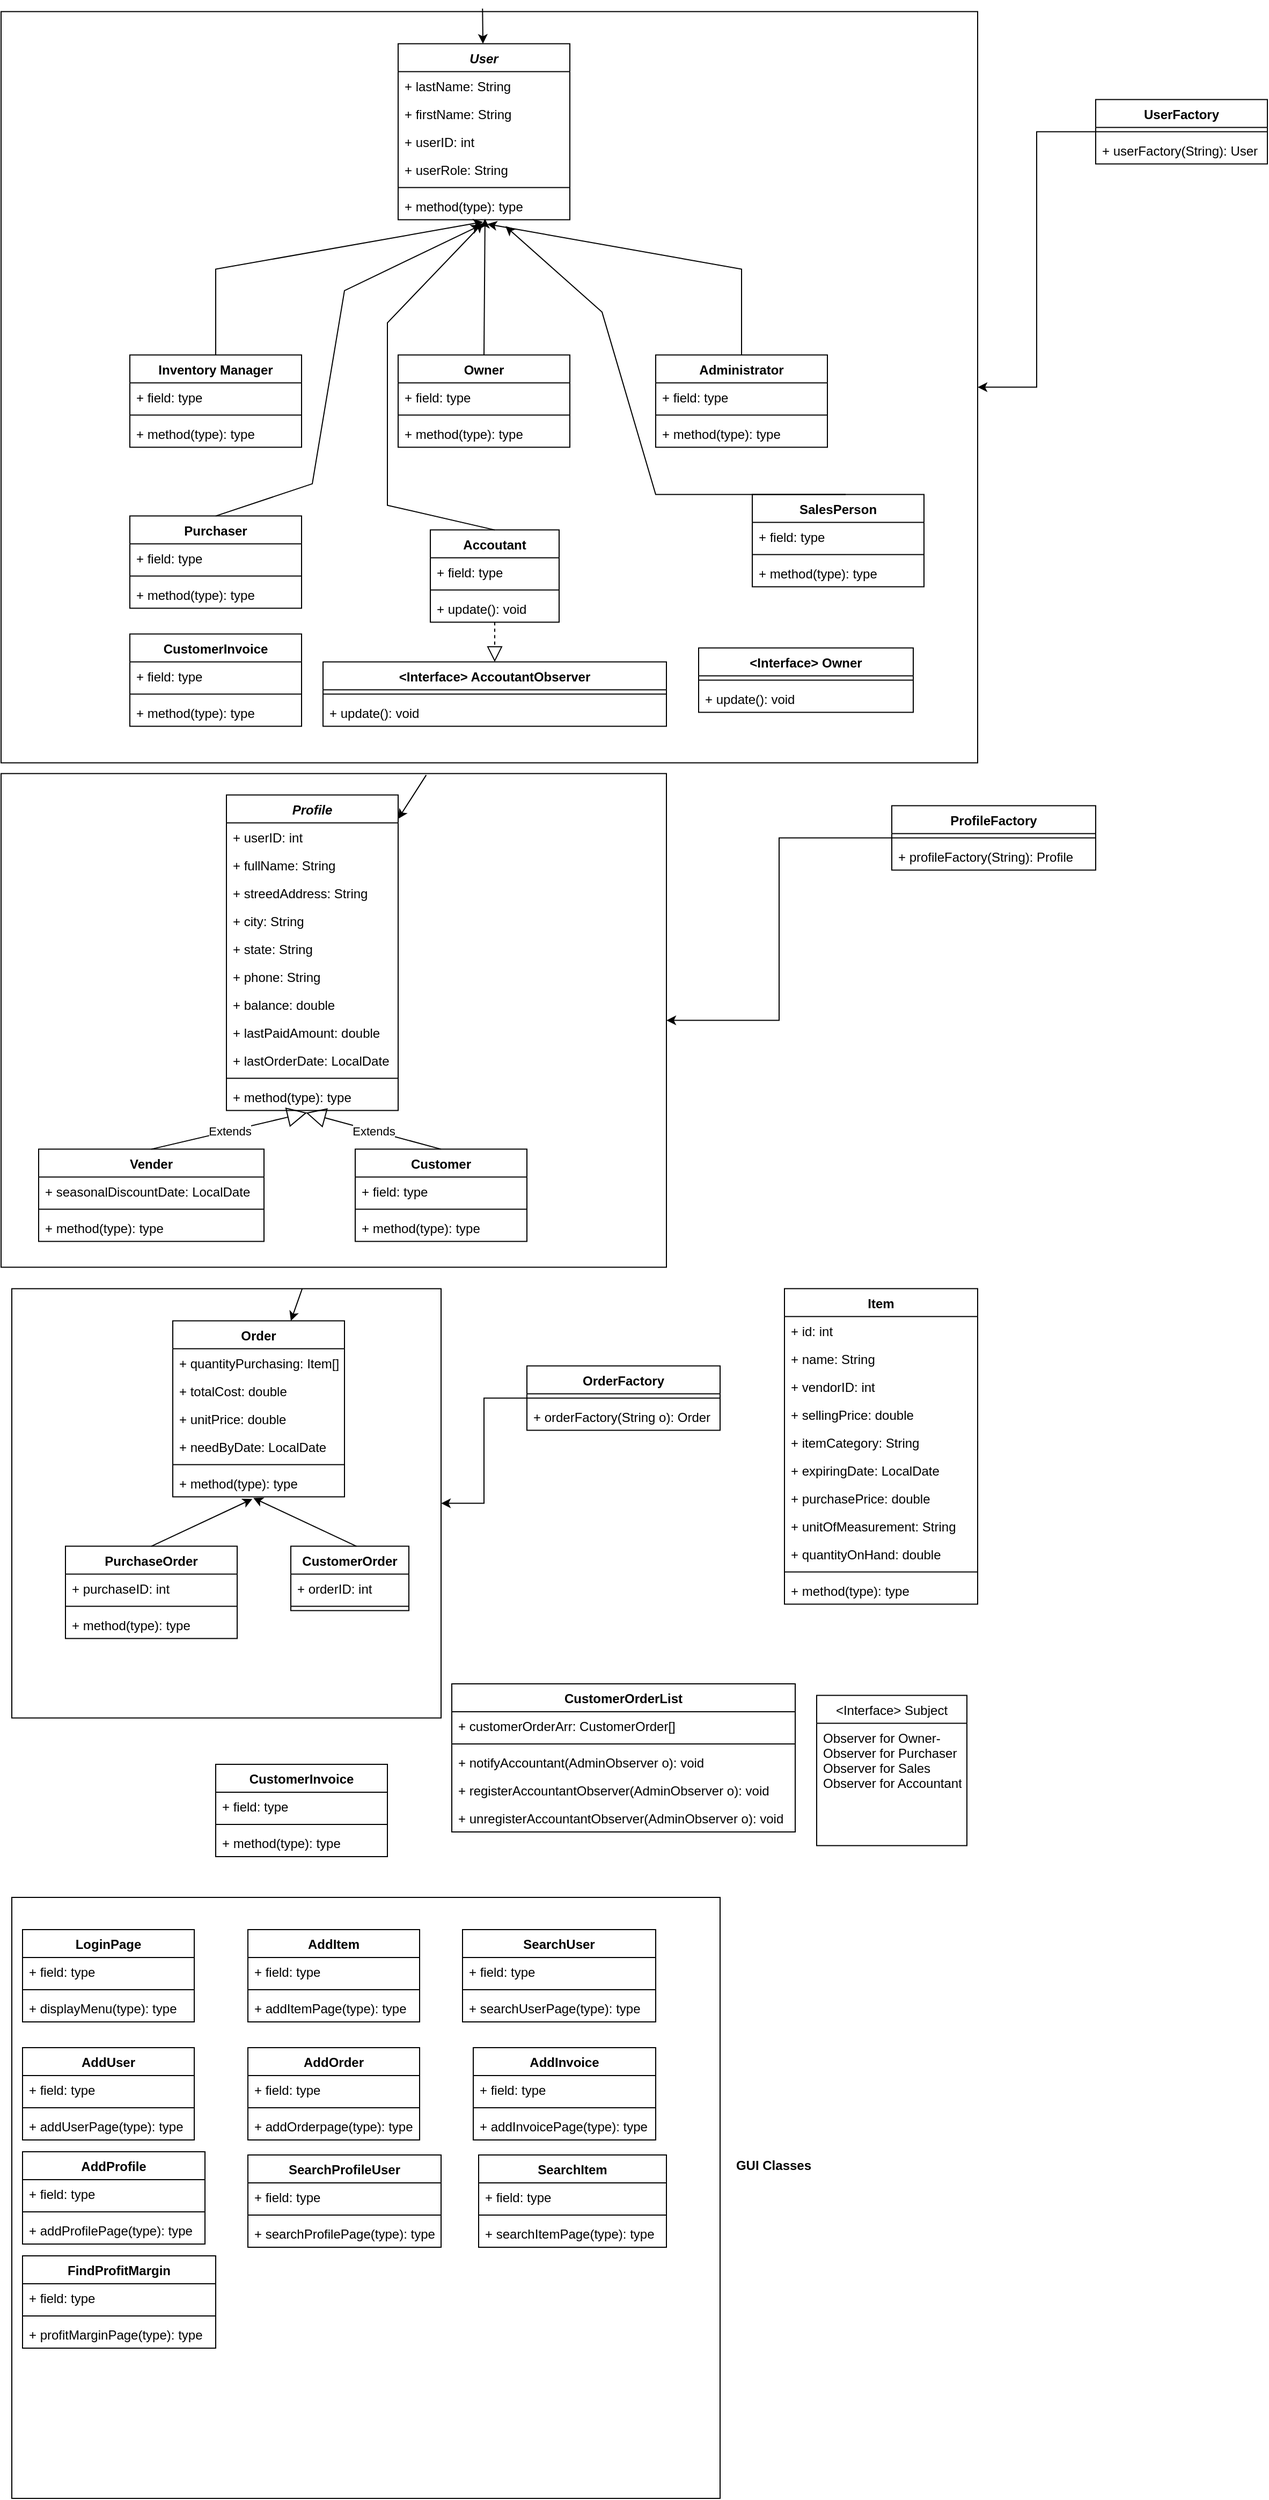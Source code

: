 <mxfile version="20.5.2" pages="2"><diagram id="Ec6ZjTjA-vg9wtcMS_If" name="Page-1"><mxGraphModel dx="2006" dy="1831" grid="1" gridSize="10" guides="1" tooltips="1" connect="1" arrows="1" fold="1" page="1" pageScale="1" pageWidth="850" pageHeight="1100" math="0" shadow="0"><root><mxCell id="0"/><mxCell id="1" parent="0"/><mxCell id="O3ik5EWtslT6ip-pNKYB-26" value="" style="rounded=0;whiteSpace=wrap;html=1;" vertex="1" parent="1"><mxGeometry x="-820" y="680" width="660" height="560" as="geometry"/></mxCell><mxCell id="u7l7Y84TLSioyZH2qHlq-7" value="" style="rounded=0;whiteSpace=wrap;html=1;" parent="1" vertex="1"><mxGeometry x="-820" y="112.8" width="400" height="400" as="geometry"/></mxCell><mxCell id="u7l7Y84TLSioyZH2qHlq-5" value="" style="rounded=0;whiteSpace=wrap;html=1;" parent="1" vertex="1"><mxGeometry x="-830" y="-367.2" width="620" height="460" as="geometry"/></mxCell><mxCell id="u7l7Y84TLSioyZH2qHlq-3" value="" style="rounded=0;whiteSpace=wrap;html=1;" parent="1" vertex="1"><mxGeometry x="-830" y="-1077.2" width="910" height="700" as="geometry"/></mxCell><mxCell id="xOkgUkVorwAhwawlboUP-1" value="User" style="swimlane;fontStyle=3;align=center;verticalAlign=top;childLayout=stackLayout;horizontal=1;startSize=26;horizontalStack=0;resizeParent=1;resizeParentMax=0;resizeLast=0;collapsible=1;marginBottom=0;" parent="1" vertex="1"><mxGeometry x="-460" y="-1047.2" width="160" height="164" as="geometry"/></mxCell><mxCell id="xOkgUkVorwAhwawlboUP-2" value="+ lastName: String" style="text;strokeColor=none;fillColor=none;align=left;verticalAlign=top;spacingLeft=4;spacingRight=4;overflow=hidden;rotatable=0;points=[[0,0.5],[1,0.5]];portConstraint=eastwest;" parent="xOkgUkVorwAhwawlboUP-1" vertex="1"><mxGeometry y="26" width="160" height="26" as="geometry"/></mxCell><mxCell id="xOkgUkVorwAhwawlboUP-3" value="+ firstName: String" style="text;strokeColor=none;fillColor=none;align=left;verticalAlign=top;spacingLeft=4;spacingRight=4;overflow=hidden;rotatable=0;points=[[0,0.5],[1,0.5]];portConstraint=eastwest;" parent="xOkgUkVorwAhwawlboUP-1" vertex="1"><mxGeometry y="52" width="160" height="26" as="geometry"/></mxCell><mxCell id="xOkgUkVorwAhwawlboUP-4" value="+ userID: int" style="text;strokeColor=none;fillColor=none;align=left;verticalAlign=top;spacingLeft=4;spacingRight=4;overflow=hidden;rotatable=0;points=[[0,0.5],[1,0.5]];portConstraint=eastwest;" parent="xOkgUkVorwAhwawlboUP-1" vertex="1"><mxGeometry y="78" width="160" height="26" as="geometry"/></mxCell><mxCell id="xOkgUkVorwAhwawlboUP-5" value="+ userRole: String" style="text;strokeColor=none;fillColor=none;align=left;verticalAlign=top;spacingLeft=4;spacingRight=4;overflow=hidden;rotatable=0;points=[[0,0.5],[1,0.5]];portConstraint=eastwest;" parent="xOkgUkVorwAhwawlboUP-1" vertex="1"><mxGeometry y="104" width="160" height="26" as="geometry"/></mxCell><mxCell id="xOkgUkVorwAhwawlboUP-6" value="" style="line;strokeWidth=1;fillColor=none;align=left;verticalAlign=middle;spacingTop=-1;spacingLeft=3;spacingRight=3;rotatable=0;labelPosition=right;points=[];portConstraint=eastwest;strokeColor=inherit;" parent="xOkgUkVorwAhwawlboUP-1" vertex="1"><mxGeometry y="130" width="160" height="8" as="geometry"/></mxCell><mxCell id="xOkgUkVorwAhwawlboUP-7" value="+ method(type): type" style="text;strokeColor=none;fillColor=none;align=left;verticalAlign=top;spacingLeft=4;spacingRight=4;overflow=hidden;rotatable=0;points=[[0,0.5],[1,0.5]];portConstraint=eastwest;" parent="xOkgUkVorwAhwawlboUP-1" vertex="1"><mxGeometry y="138" width="160" height="26" as="geometry"/></mxCell><mxCell id="xOkgUkVorwAhwawlboUP-8" value="Inventory Manager" style="swimlane;fontStyle=1;align=center;verticalAlign=top;childLayout=stackLayout;horizontal=1;startSize=26;horizontalStack=0;resizeParent=1;resizeParentMax=0;resizeLast=0;collapsible=1;marginBottom=0;" parent="1" vertex="1"><mxGeometry x="-710" y="-757.2" width="160" height="86" as="geometry"/></mxCell><mxCell id="xOkgUkVorwAhwawlboUP-9" value="+ field: type" style="text;strokeColor=none;fillColor=none;align=left;verticalAlign=top;spacingLeft=4;spacingRight=4;overflow=hidden;rotatable=0;points=[[0,0.5],[1,0.5]];portConstraint=eastwest;" parent="xOkgUkVorwAhwawlboUP-8" vertex="1"><mxGeometry y="26" width="160" height="26" as="geometry"/></mxCell><mxCell id="xOkgUkVorwAhwawlboUP-10" value="" style="line;strokeWidth=1;fillColor=none;align=left;verticalAlign=middle;spacingTop=-1;spacingLeft=3;spacingRight=3;rotatable=0;labelPosition=right;points=[];portConstraint=eastwest;strokeColor=inherit;" parent="xOkgUkVorwAhwawlboUP-8" vertex="1"><mxGeometry y="52" width="160" height="8" as="geometry"/></mxCell><mxCell id="xOkgUkVorwAhwawlboUP-11" value="+ method(type): type" style="text;strokeColor=none;fillColor=none;align=left;verticalAlign=top;spacingLeft=4;spacingRight=4;overflow=hidden;rotatable=0;points=[[0,0.5],[1,0.5]];portConstraint=eastwest;" parent="xOkgUkVorwAhwawlboUP-8" vertex="1"><mxGeometry y="60" width="160" height="26" as="geometry"/></mxCell><mxCell id="xOkgUkVorwAhwawlboUP-12" value="Owner" style="swimlane;fontStyle=1;align=center;verticalAlign=top;childLayout=stackLayout;horizontal=1;startSize=26;horizontalStack=0;resizeParent=1;resizeParentMax=0;resizeLast=0;collapsible=1;marginBottom=0;" parent="1" vertex="1"><mxGeometry x="-460" y="-757.2" width="160" height="86" as="geometry"/></mxCell><mxCell id="xOkgUkVorwAhwawlboUP-13" value="+ field: type" style="text;strokeColor=none;fillColor=none;align=left;verticalAlign=top;spacingLeft=4;spacingRight=4;overflow=hidden;rotatable=0;points=[[0,0.5],[1,0.5]];portConstraint=eastwest;" parent="xOkgUkVorwAhwawlboUP-12" vertex="1"><mxGeometry y="26" width="160" height="26" as="geometry"/></mxCell><mxCell id="xOkgUkVorwAhwawlboUP-14" value="" style="line;strokeWidth=1;fillColor=none;align=left;verticalAlign=middle;spacingTop=-1;spacingLeft=3;spacingRight=3;rotatable=0;labelPosition=right;points=[];portConstraint=eastwest;strokeColor=inherit;" parent="xOkgUkVorwAhwawlboUP-12" vertex="1"><mxGeometry y="52" width="160" height="8" as="geometry"/></mxCell><mxCell id="xOkgUkVorwAhwawlboUP-15" value="+ method(type): type" style="text;strokeColor=none;fillColor=none;align=left;verticalAlign=top;spacingLeft=4;spacingRight=4;overflow=hidden;rotatable=0;points=[[0,0.5],[1,0.5]];portConstraint=eastwest;" parent="xOkgUkVorwAhwawlboUP-12" vertex="1"><mxGeometry y="60" width="160" height="26" as="geometry"/></mxCell><mxCell id="xOkgUkVorwAhwawlboUP-16" value="Administrator" style="swimlane;fontStyle=1;align=center;verticalAlign=top;childLayout=stackLayout;horizontal=1;startSize=26;horizontalStack=0;resizeParent=1;resizeParentMax=0;resizeLast=0;collapsible=1;marginBottom=0;" parent="1" vertex="1"><mxGeometry x="-220" y="-757.2" width="160" height="86" as="geometry"/></mxCell><mxCell id="xOkgUkVorwAhwawlboUP-17" value="+ field: type" style="text;strokeColor=none;fillColor=none;align=left;verticalAlign=top;spacingLeft=4;spacingRight=4;overflow=hidden;rotatable=0;points=[[0,0.5],[1,0.5]];portConstraint=eastwest;" parent="xOkgUkVorwAhwawlboUP-16" vertex="1"><mxGeometry y="26" width="160" height="26" as="geometry"/></mxCell><mxCell id="xOkgUkVorwAhwawlboUP-18" value="" style="line;strokeWidth=1;fillColor=none;align=left;verticalAlign=middle;spacingTop=-1;spacingLeft=3;spacingRight=3;rotatable=0;labelPosition=right;points=[];portConstraint=eastwest;strokeColor=inherit;" parent="xOkgUkVorwAhwawlboUP-16" vertex="1"><mxGeometry y="52" width="160" height="8" as="geometry"/></mxCell><mxCell id="xOkgUkVorwAhwawlboUP-19" value="+ method(type): type" style="text;strokeColor=none;fillColor=none;align=left;verticalAlign=top;spacingLeft=4;spacingRight=4;overflow=hidden;rotatable=0;points=[[0,0.5],[1,0.5]];portConstraint=eastwest;" parent="xOkgUkVorwAhwawlboUP-16" vertex="1"><mxGeometry y="60" width="160" height="26" as="geometry"/></mxCell><mxCell id="xOkgUkVorwAhwawlboUP-20" value="Purchaser" style="swimlane;fontStyle=1;align=center;verticalAlign=top;childLayout=stackLayout;horizontal=1;startSize=26;horizontalStack=0;resizeParent=1;resizeParentMax=0;resizeLast=0;collapsible=1;marginBottom=0;" parent="1" vertex="1"><mxGeometry x="-710" y="-607.2" width="160" height="86" as="geometry"/></mxCell><mxCell id="xOkgUkVorwAhwawlboUP-21" value="+ field: type" style="text;strokeColor=none;fillColor=none;align=left;verticalAlign=top;spacingLeft=4;spacingRight=4;overflow=hidden;rotatable=0;points=[[0,0.5],[1,0.5]];portConstraint=eastwest;" parent="xOkgUkVorwAhwawlboUP-20" vertex="1"><mxGeometry y="26" width="160" height="26" as="geometry"/></mxCell><mxCell id="xOkgUkVorwAhwawlboUP-22" value="" style="line;strokeWidth=1;fillColor=none;align=left;verticalAlign=middle;spacingTop=-1;spacingLeft=3;spacingRight=3;rotatable=0;labelPosition=right;points=[];portConstraint=eastwest;strokeColor=inherit;" parent="xOkgUkVorwAhwawlboUP-20" vertex="1"><mxGeometry y="52" width="160" height="8" as="geometry"/></mxCell><mxCell id="xOkgUkVorwAhwawlboUP-23" value="+ method(type): type" style="text;strokeColor=none;fillColor=none;align=left;verticalAlign=top;spacingLeft=4;spacingRight=4;overflow=hidden;rotatable=0;points=[[0,0.5],[1,0.5]];portConstraint=eastwest;" parent="xOkgUkVorwAhwawlboUP-20" vertex="1"><mxGeometry y="60" width="160" height="26" as="geometry"/></mxCell><mxCell id="xOkgUkVorwAhwawlboUP-24" value="" style="endArrow=classic;html=1;rounded=0;exitX=0.5;exitY=0;exitDx=0;exitDy=0;entryX=0.506;entryY=0.962;entryDx=0;entryDy=0;entryPerimeter=0;" parent="1" source="xOkgUkVorwAhwawlboUP-12" target="xOkgUkVorwAhwawlboUP-7" edge="1"><mxGeometry width="50" height="50" relative="1" as="geometry"><mxPoint x="-390" y="-617.2" as="sourcePoint"/><mxPoint x="-340" y="-667.2" as="targetPoint"/></mxGeometry></mxCell><mxCell id="xOkgUkVorwAhwawlboUP-25" value="" style="endArrow=classic;html=1;rounded=0;exitX=0.5;exitY=0;exitDx=0;exitDy=0;entryX=0.494;entryY=1.077;entryDx=0;entryDy=0;entryPerimeter=0;" parent="1" source="xOkgUkVorwAhwawlboUP-8" target="xOkgUkVorwAhwawlboUP-7" edge="1"><mxGeometry width="50" height="50" relative="1" as="geometry"><mxPoint x="-390" y="-817.2" as="sourcePoint"/><mxPoint x="-360" y="-837.2" as="targetPoint"/><Array as="points"><mxPoint x="-630" y="-837.2"/></Array></mxGeometry></mxCell><mxCell id="xOkgUkVorwAhwawlboUP-26" value="" style="endArrow=classic;html=1;rounded=0;exitX=0.5;exitY=0;exitDx=0;exitDy=0;entryX=0.519;entryY=1.154;entryDx=0;entryDy=0;entryPerimeter=0;" parent="1" source="xOkgUkVorwAhwawlboUP-16" target="xOkgUkVorwAhwawlboUP-7" edge="1"><mxGeometry width="50" height="50" relative="1" as="geometry"><mxPoint x="-390" y="-817.2" as="sourcePoint"/><mxPoint x="-340" y="-837.2" as="targetPoint"/><Array as="points"><mxPoint x="-140" y="-837.2"/></Array></mxGeometry></mxCell><mxCell id="xOkgUkVorwAhwawlboUP-27" value="Accoutant" style="swimlane;fontStyle=1;align=center;verticalAlign=top;childLayout=stackLayout;horizontal=1;startSize=26;horizontalStack=0;resizeParent=1;resizeParentMax=0;resizeLast=0;collapsible=1;marginBottom=0;" parent="1" vertex="1"><mxGeometry x="-430" y="-594.2" width="120" height="86" as="geometry"/></mxCell><mxCell id="xOkgUkVorwAhwawlboUP-28" value="+ field: type" style="text;strokeColor=none;fillColor=none;align=left;verticalAlign=top;spacingLeft=4;spacingRight=4;overflow=hidden;rotatable=0;points=[[0,0.5],[1,0.5]];portConstraint=eastwest;" parent="xOkgUkVorwAhwawlboUP-27" vertex="1"><mxGeometry y="26" width="120" height="26" as="geometry"/></mxCell><mxCell id="xOkgUkVorwAhwawlboUP-29" value="" style="line;strokeWidth=1;fillColor=none;align=left;verticalAlign=middle;spacingTop=-1;spacingLeft=3;spacingRight=3;rotatable=0;labelPosition=right;points=[];portConstraint=eastwest;strokeColor=inherit;" parent="xOkgUkVorwAhwawlboUP-27" vertex="1"><mxGeometry y="52" width="120" height="8" as="geometry"/></mxCell><mxCell id="xOkgUkVorwAhwawlboUP-111" value="+ update(): void" style="text;strokeColor=none;fillColor=none;align=left;verticalAlign=top;spacingLeft=4;spacingRight=4;overflow=hidden;rotatable=0;points=[[0,0.5],[1,0.5]];portConstraint=eastwest;" parent="xOkgUkVorwAhwawlboUP-27" vertex="1"><mxGeometry y="60" width="120" height="26" as="geometry"/></mxCell><mxCell id="xOkgUkVorwAhwawlboUP-33" value="SalesPerson" style="swimlane;fontStyle=1;align=center;verticalAlign=top;childLayout=stackLayout;horizontal=1;startSize=26;horizontalStack=0;resizeParent=1;resizeParentMax=0;resizeLast=0;collapsible=1;marginBottom=0;" parent="1" vertex="1"><mxGeometry x="-130" y="-627.2" width="160" height="86" as="geometry"/></mxCell><mxCell id="xOkgUkVorwAhwawlboUP-34" value="+ field: type" style="text;strokeColor=none;fillColor=none;align=left;verticalAlign=top;spacingLeft=4;spacingRight=4;overflow=hidden;rotatable=0;points=[[0,0.5],[1,0.5]];portConstraint=eastwest;" parent="xOkgUkVorwAhwawlboUP-33" vertex="1"><mxGeometry y="26" width="160" height="26" as="geometry"/></mxCell><mxCell id="xOkgUkVorwAhwawlboUP-35" value="" style="line;strokeWidth=1;fillColor=none;align=left;verticalAlign=middle;spacingTop=-1;spacingLeft=3;spacingRight=3;rotatable=0;labelPosition=right;points=[];portConstraint=eastwest;strokeColor=inherit;" parent="xOkgUkVorwAhwawlboUP-33" vertex="1"><mxGeometry y="52" width="160" height="8" as="geometry"/></mxCell><mxCell id="xOkgUkVorwAhwawlboUP-36" value="+ method(type): type" style="text;strokeColor=none;fillColor=none;align=left;verticalAlign=top;spacingLeft=4;spacingRight=4;overflow=hidden;rotatable=0;points=[[0,0.5],[1,0.5]];portConstraint=eastwest;" parent="xOkgUkVorwAhwawlboUP-33" vertex="1"><mxGeometry y="60" width="160" height="26" as="geometry"/></mxCell><mxCell id="xOkgUkVorwAhwawlboUP-37" value="Customer" style="swimlane;fontStyle=1;align=center;verticalAlign=top;childLayout=stackLayout;horizontal=1;startSize=26;horizontalStack=0;resizeParent=1;resizeParentMax=0;resizeLast=0;collapsible=1;marginBottom=0;" parent="1" vertex="1"><mxGeometry x="-500" y="-17.2" width="160" height="86" as="geometry"/></mxCell><mxCell id="xOkgUkVorwAhwawlboUP-38" value="+ field: type" style="text;strokeColor=none;fillColor=none;align=left;verticalAlign=top;spacingLeft=4;spacingRight=4;overflow=hidden;rotatable=0;points=[[0,0.5],[1,0.5]];portConstraint=eastwest;" parent="xOkgUkVorwAhwawlboUP-37" vertex="1"><mxGeometry y="26" width="160" height="26" as="geometry"/></mxCell><mxCell id="xOkgUkVorwAhwawlboUP-39" value="" style="line;strokeWidth=1;fillColor=none;align=left;verticalAlign=middle;spacingTop=-1;spacingLeft=3;spacingRight=3;rotatable=0;labelPosition=right;points=[];portConstraint=eastwest;strokeColor=inherit;" parent="xOkgUkVorwAhwawlboUP-37" vertex="1"><mxGeometry y="52" width="160" height="8" as="geometry"/></mxCell><mxCell id="xOkgUkVorwAhwawlboUP-40" value="+ method(type): type" style="text;strokeColor=none;fillColor=none;align=left;verticalAlign=top;spacingLeft=4;spacingRight=4;overflow=hidden;rotatable=0;points=[[0,0.5],[1,0.5]];portConstraint=eastwest;" parent="xOkgUkVorwAhwawlboUP-37" vertex="1"><mxGeometry y="60" width="160" height="26" as="geometry"/></mxCell><mxCell id="xOkgUkVorwAhwawlboUP-41" value="" style="endArrow=classic;html=1;rounded=0;exitX=0.544;exitY=0;exitDx=0;exitDy=0;exitPerimeter=0;" parent="1" source="xOkgUkVorwAhwawlboUP-33" edge="1"><mxGeometry width="50" height="50" relative="1" as="geometry"><mxPoint x="-390" y="-537.2" as="sourcePoint"/><mxPoint x="-360" y="-877.2" as="targetPoint"/><Array as="points"><mxPoint x="-220" y="-627.2"/><mxPoint x="-270" y="-797.2"/></Array></mxGeometry></mxCell><mxCell id="xOkgUkVorwAhwawlboUP-42" value="" style="endArrow=classic;html=1;rounded=0;exitX=0.5;exitY=0;exitDx=0;exitDy=0;entryX=0.494;entryY=1.115;entryDx=0;entryDy=0;entryPerimeter=0;" parent="1" source="xOkgUkVorwAhwawlboUP-27" target="xOkgUkVorwAhwawlboUP-7" edge="1"><mxGeometry width="50" height="50" relative="1" as="geometry"><mxPoint x="-390" y="-537.2" as="sourcePoint"/><mxPoint x="-365" y="-877.2" as="targetPoint"/><Array as="points"><mxPoint x="-470" y="-617.2"/><mxPoint x="-470" y="-787.2"/></Array></mxGeometry></mxCell><mxCell id="xOkgUkVorwAhwawlboUP-43" value="" style="endArrow=classic;html=1;rounded=0;exitX=0.5;exitY=0;exitDx=0;exitDy=0;entryX=0.481;entryY=1.192;entryDx=0;entryDy=0;entryPerimeter=0;" parent="1" source="xOkgUkVorwAhwawlboUP-20" target="xOkgUkVorwAhwawlboUP-7" edge="1"><mxGeometry width="50" height="50" relative="1" as="geometry"><mxPoint x="-390" y="-637.2" as="sourcePoint"/><mxPoint x="-340" y="-687.2" as="targetPoint"/><Array as="points"><mxPoint x="-540" y="-637.2"/><mxPoint x="-510" y="-817.2"/></Array></mxGeometry></mxCell><mxCell id="xOkgUkVorwAhwawlboUP-44" value="Item" style="swimlane;fontStyle=1;align=center;verticalAlign=top;childLayout=stackLayout;horizontal=1;startSize=26;horizontalStack=0;resizeParent=1;resizeParentMax=0;resizeLast=0;collapsible=1;marginBottom=0;" parent="1" vertex="1"><mxGeometry x="-100" y="112.8" width="180" height="294" as="geometry"/></mxCell><mxCell id="xOkgUkVorwAhwawlboUP-45" value="+ id: int" style="text;strokeColor=none;fillColor=none;align=left;verticalAlign=top;spacingLeft=4;spacingRight=4;overflow=hidden;rotatable=0;points=[[0,0.5],[1,0.5]];portConstraint=eastwest;" parent="xOkgUkVorwAhwawlboUP-44" vertex="1"><mxGeometry y="26" width="180" height="26" as="geometry"/></mxCell><mxCell id="xOkgUkVorwAhwawlboUP-46" value="+ name: String" style="text;strokeColor=none;fillColor=none;align=left;verticalAlign=top;spacingLeft=4;spacingRight=4;overflow=hidden;rotatable=0;points=[[0,0.5],[1,0.5]];portConstraint=eastwest;" parent="xOkgUkVorwAhwawlboUP-44" vertex="1"><mxGeometry y="52" width="180" height="26" as="geometry"/></mxCell><mxCell id="xOkgUkVorwAhwawlboUP-47" value="+ vendorID: int" style="text;strokeColor=none;fillColor=none;align=left;verticalAlign=top;spacingLeft=4;spacingRight=4;overflow=hidden;rotatable=0;points=[[0,0.5],[1,0.5]];portConstraint=eastwest;" parent="xOkgUkVorwAhwawlboUP-44" vertex="1"><mxGeometry y="78" width="180" height="26" as="geometry"/></mxCell><mxCell id="xOkgUkVorwAhwawlboUP-48" value="+ sellingPrice: double" style="text;strokeColor=none;fillColor=none;align=left;verticalAlign=top;spacingLeft=4;spacingRight=4;overflow=hidden;rotatable=0;points=[[0,0.5],[1,0.5]];portConstraint=eastwest;" parent="xOkgUkVorwAhwawlboUP-44" vertex="1"><mxGeometry y="104" width="180" height="26" as="geometry"/></mxCell><mxCell id="xOkgUkVorwAhwawlboUP-49" value="+ itemCategory: String" style="text;strokeColor=none;fillColor=none;align=left;verticalAlign=top;spacingLeft=4;spacingRight=4;overflow=hidden;rotatable=0;points=[[0,0.5],[1,0.5]];portConstraint=eastwest;" parent="xOkgUkVorwAhwawlboUP-44" vertex="1"><mxGeometry y="130" width="180" height="26" as="geometry"/></mxCell><mxCell id="xOkgUkVorwAhwawlboUP-50" value="+ expiringDate: LocalDate" style="text;strokeColor=none;fillColor=none;align=left;verticalAlign=top;spacingLeft=4;spacingRight=4;overflow=hidden;rotatable=0;points=[[0,0.5],[1,0.5]];portConstraint=eastwest;" parent="xOkgUkVorwAhwawlboUP-44" vertex="1"><mxGeometry y="156" width="180" height="26" as="geometry"/></mxCell><mxCell id="xOkgUkVorwAhwawlboUP-51" value="+ purchasePrice: double" style="text;strokeColor=none;fillColor=none;align=left;verticalAlign=top;spacingLeft=4;spacingRight=4;overflow=hidden;rotatable=0;points=[[0,0.5],[1,0.5]];portConstraint=eastwest;" parent="xOkgUkVorwAhwawlboUP-44" vertex="1"><mxGeometry y="182" width="180" height="26" as="geometry"/></mxCell><mxCell id="xOkgUkVorwAhwawlboUP-52" value="+ unitOfMeasurement: String" style="text;strokeColor=none;fillColor=none;align=left;verticalAlign=top;spacingLeft=4;spacingRight=4;overflow=hidden;rotatable=0;points=[[0,0.5],[1,0.5]];portConstraint=eastwest;" parent="xOkgUkVorwAhwawlboUP-44" vertex="1"><mxGeometry y="208" width="180" height="26" as="geometry"/></mxCell><mxCell id="xOkgUkVorwAhwawlboUP-53" value="+ quantityOnHand: double" style="text;strokeColor=none;fillColor=none;align=left;verticalAlign=top;spacingLeft=4;spacingRight=4;overflow=hidden;rotatable=0;points=[[0,0.5],[1,0.5]];portConstraint=eastwest;" parent="xOkgUkVorwAhwawlboUP-44" vertex="1"><mxGeometry y="234" width="180" height="26" as="geometry"/></mxCell><mxCell id="xOkgUkVorwAhwawlboUP-54" value="" style="line;strokeWidth=1;fillColor=none;align=left;verticalAlign=middle;spacingTop=-1;spacingLeft=3;spacingRight=3;rotatable=0;labelPosition=right;points=[];portConstraint=eastwest;strokeColor=inherit;" parent="xOkgUkVorwAhwawlboUP-44" vertex="1"><mxGeometry y="260" width="180" height="8" as="geometry"/></mxCell><mxCell id="xOkgUkVorwAhwawlboUP-55" value="+ method(type): type" style="text;strokeColor=none;fillColor=none;align=left;verticalAlign=top;spacingLeft=4;spacingRight=4;overflow=hidden;rotatable=0;points=[[0,0.5],[1,0.5]];portConstraint=eastwest;" parent="xOkgUkVorwAhwawlboUP-44" vertex="1"><mxGeometry y="268" width="180" height="26" as="geometry"/></mxCell><mxCell id="xOkgUkVorwAhwawlboUP-56" value="Vender" style="swimlane;fontStyle=1;align=center;verticalAlign=top;childLayout=stackLayout;horizontal=1;startSize=26;horizontalStack=0;resizeParent=1;resizeParentMax=0;resizeLast=0;collapsible=1;marginBottom=0;" parent="1" vertex="1"><mxGeometry x="-795" y="-17.2" width="210" height="86" as="geometry"/></mxCell><mxCell id="xOkgUkVorwAhwawlboUP-57" value="+ seasonalDiscountDate: LocalDate" style="text;strokeColor=none;fillColor=none;align=left;verticalAlign=top;spacingLeft=4;spacingRight=4;overflow=hidden;rotatable=0;points=[[0,0.5],[1,0.5]];portConstraint=eastwest;" parent="xOkgUkVorwAhwawlboUP-56" vertex="1"><mxGeometry y="26" width="210" height="26" as="geometry"/></mxCell><mxCell id="xOkgUkVorwAhwawlboUP-58" value="" style="line;strokeWidth=1;fillColor=none;align=left;verticalAlign=middle;spacingTop=-1;spacingLeft=3;spacingRight=3;rotatable=0;labelPosition=right;points=[];portConstraint=eastwest;strokeColor=inherit;" parent="xOkgUkVorwAhwawlboUP-56" vertex="1"><mxGeometry y="52" width="210" height="8" as="geometry"/></mxCell><mxCell id="xOkgUkVorwAhwawlboUP-59" value="+ method(type): type" style="text;strokeColor=none;fillColor=none;align=left;verticalAlign=top;spacingLeft=4;spacingRight=4;overflow=hidden;rotatable=0;points=[[0,0.5],[1,0.5]];portConstraint=eastwest;" parent="xOkgUkVorwAhwawlboUP-56" vertex="1"><mxGeometry y="60" width="210" height="26" as="geometry"/></mxCell><mxCell id="xOkgUkVorwAhwawlboUP-60" value="CustomerInvoice" style="swimlane;fontStyle=1;align=center;verticalAlign=top;childLayout=stackLayout;horizontal=1;startSize=26;horizontalStack=0;resizeParent=1;resizeParentMax=0;resizeLast=0;collapsible=1;marginBottom=0;" parent="1" vertex="1"><mxGeometry x="-710" y="-497.2" width="160" height="86" as="geometry"/></mxCell><mxCell id="xOkgUkVorwAhwawlboUP-61" value="+ field: type" style="text;strokeColor=none;fillColor=none;align=left;verticalAlign=top;spacingLeft=4;spacingRight=4;overflow=hidden;rotatable=0;points=[[0,0.5],[1,0.5]];portConstraint=eastwest;" parent="xOkgUkVorwAhwawlboUP-60" vertex="1"><mxGeometry y="26" width="160" height="26" as="geometry"/></mxCell><mxCell id="xOkgUkVorwAhwawlboUP-62" value="" style="line;strokeWidth=1;fillColor=none;align=left;verticalAlign=middle;spacingTop=-1;spacingLeft=3;spacingRight=3;rotatable=0;labelPosition=right;points=[];portConstraint=eastwest;strokeColor=inherit;" parent="xOkgUkVorwAhwawlboUP-60" vertex="1"><mxGeometry y="52" width="160" height="8" as="geometry"/></mxCell><mxCell id="xOkgUkVorwAhwawlboUP-63" value="+ method(type): type" style="text;strokeColor=none;fillColor=none;align=left;verticalAlign=top;spacingLeft=4;spacingRight=4;overflow=hidden;rotatable=0;points=[[0,0.5],[1,0.5]];portConstraint=eastwest;" parent="xOkgUkVorwAhwawlboUP-60" vertex="1"><mxGeometry y="60" width="160" height="26" as="geometry"/></mxCell><mxCell id="xOkgUkVorwAhwawlboUP-64" value="CustomerOrder" style="swimlane;fontStyle=1;align=center;verticalAlign=top;childLayout=stackLayout;horizontal=1;startSize=26;horizontalStack=0;resizeParent=1;resizeParentMax=0;resizeLast=0;collapsible=1;marginBottom=0;" parent="1" vertex="1"><mxGeometry x="-560" y="352.8" width="110" height="60" as="geometry"/></mxCell><mxCell id="xOkgUkVorwAhwawlboUP-65" value="+ orderID: int" style="text;strokeColor=none;fillColor=none;align=left;verticalAlign=top;spacingLeft=4;spacingRight=4;overflow=hidden;rotatable=0;points=[[0,0.5],[1,0.5]];portConstraint=eastwest;" parent="xOkgUkVorwAhwawlboUP-64" vertex="1"><mxGeometry y="26" width="110" height="26" as="geometry"/></mxCell><mxCell id="xOkgUkVorwAhwawlboUP-66" value="" style="line;strokeWidth=1;fillColor=none;align=left;verticalAlign=middle;spacingTop=-1;spacingLeft=3;spacingRight=3;rotatable=0;labelPosition=right;points=[];portConstraint=eastwest;strokeColor=inherit;" parent="xOkgUkVorwAhwawlboUP-64" vertex="1"><mxGeometry y="52" width="110" height="8" as="geometry"/></mxCell><mxCell id="xOkgUkVorwAhwawlboUP-68" value="PurchaseOrder" style="swimlane;fontStyle=1;align=center;verticalAlign=top;childLayout=stackLayout;horizontal=1;startSize=26;horizontalStack=0;resizeParent=1;resizeParentMax=0;resizeLast=0;collapsible=1;marginBottom=0;" parent="1" vertex="1"><mxGeometry x="-770" y="352.8" width="160" height="86" as="geometry"/></mxCell><mxCell id="xOkgUkVorwAhwawlboUP-69" value="+ purchaseID: int" style="text;strokeColor=none;fillColor=none;align=left;verticalAlign=top;spacingLeft=4;spacingRight=4;overflow=hidden;rotatable=0;points=[[0,0.5],[1,0.5]];portConstraint=eastwest;" parent="xOkgUkVorwAhwawlboUP-68" vertex="1"><mxGeometry y="26" width="160" height="26" as="geometry"/></mxCell><mxCell id="xOkgUkVorwAhwawlboUP-70" value="" style="line;strokeWidth=1;fillColor=none;align=left;verticalAlign=middle;spacingTop=-1;spacingLeft=3;spacingRight=3;rotatable=0;labelPosition=right;points=[];portConstraint=eastwest;strokeColor=inherit;" parent="xOkgUkVorwAhwawlboUP-68" vertex="1"><mxGeometry y="52" width="160" height="8" as="geometry"/></mxCell><mxCell id="xOkgUkVorwAhwawlboUP-71" value="+ method(type): type" style="text;strokeColor=none;fillColor=none;align=left;verticalAlign=top;spacingLeft=4;spacingRight=4;overflow=hidden;rotatable=0;points=[[0,0.5],[1,0.5]];portConstraint=eastwest;" parent="xOkgUkVorwAhwawlboUP-68" vertex="1"><mxGeometry y="60" width="160" height="26" as="geometry"/></mxCell><mxCell id="xOkgUkVorwAhwawlboUP-72" value="Order" style="swimlane;fontStyle=1;align=center;verticalAlign=top;childLayout=stackLayout;horizontal=1;startSize=26;horizontalStack=0;resizeParent=1;resizeParentMax=0;resizeLast=0;collapsible=1;marginBottom=0;" parent="1" vertex="1"><mxGeometry x="-670" y="142.8" width="160" height="164" as="geometry"/></mxCell><mxCell id="xOkgUkVorwAhwawlboUP-73" value="+ quantityPurchasing: Item[]" style="text;strokeColor=none;fillColor=none;align=left;verticalAlign=top;spacingLeft=4;spacingRight=4;overflow=hidden;rotatable=0;points=[[0,0.5],[1,0.5]];portConstraint=eastwest;" parent="xOkgUkVorwAhwawlboUP-72" vertex="1"><mxGeometry y="26" width="160" height="26" as="geometry"/></mxCell><mxCell id="xOkgUkVorwAhwawlboUP-74" value="+ totalCost: double" style="text;strokeColor=none;fillColor=none;align=left;verticalAlign=top;spacingLeft=4;spacingRight=4;overflow=hidden;rotatable=0;points=[[0,0.5],[1,0.5]];portConstraint=eastwest;" parent="xOkgUkVorwAhwawlboUP-72" vertex="1"><mxGeometry y="52" width="160" height="26" as="geometry"/></mxCell><mxCell id="xOkgUkVorwAhwawlboUP-75" value="+ unitPrice: double" style="text;strokeColor=none;fillColor=none;align=left;verticalAlign=top;spacingLeft=4;spacingRight=4;overflow=hidden;rotatable=0;points=[[0,0.5],[1,0.5]];portConstraint=eastwest;" parent="xOkgUkVorwAhwawlboUP-72" vertex="1"><mxGeometry y="78" width="160" height="26" as="geometry"/></mxCell><mxCell id="xOkgUkVorwAhwawlboUP-76" value="+ needByDate: LocalDate" style="text;strokeColor=none;fillColor=none;align=left;verticalAlign=top;spacingLeft=4;spacingRight=4;overflow=hidden;rotatable=0;points=[[0,0.5],[1,0.5]];portConstraint=eastwest;" parent="xOkgUkVorwAhwawlboUP-72" vertex="1"><mxGeometry y="104" width="160" height="26" as="geometry"/></mxCell><mxCell id="xOkgUkVorwAhwawlboUP-77" value="" style="line;strokeWidth=1;fillColor=none;align=left;verticalAlign=middle;spacingTop=-1;spacingLeft=3;spacingRight=3;rotatable=0;labelPosition=right;points=[];portConstraint=eastwest;strokeColor=inherit;" parent="xOkgUkVorwAhwawlboUP-72" vertex="1"><mxGeometry y="130" width="160" height="8" as="geometry"/></mxCell><mxCell id="xOkgUkVorwAhwawlboUP-78" value="+ method(type): type" style="text;strokeColor=none;fillColor=none;align=left;verticalAlign=top;spacingLeft=4;spacingRight=4;overflow=hidden;rotatable=0;points=[[0,0.5],[1,0.5]];portConstraint=eastwest;" parent="xOkgUkVorwAhwawlboUP-72" vertex="1"><mxGeometry y="138" width="160" height="26" as="geometry"/></mxCell><mxCell id="xOkgUkVorwAhwawlboUP-79" value="" style="endArrow=classic;html=1;rounded=0;exitX=0.5;exitY=0;exitDx=0;exitDy=0;entryX=0.463;entryY=1.077;entryDx=0;entryDy=0;entryPerimeter=0;" parent="1" source="xOkgUkVorwAhwawlboUP-68" target="xOkgUkVorwAhwawlboUP-78" edge="1"><mxGeometry width="50" height="50" relative="1" as="geometry"><mxPoint x="-390" y="-137.2" as="sourcePoint"/><mxPoint x="-340" y="-187.2" as="targetPoint"/></mxGeometry></mxCell><mxCell id="xOkgUkVorwAhwawlboUP-80" value="" style="endArrow=classic;html=1;rounded=0;exitX=0.556;exitY=0;exitDx=0;exitDy=0;exitPerimeter=0;entryX=0.469;entryY=1.038;entryDx=0;entryDy=0;entryPerimeter=0;" parent="1" source="xOkgUkVorwAhwawlboUP-64" target="xOkgUkVorwAhwawlboUP-78" edge="1"><mxGeometry width="50" height="50" relative="1" as="geometry"><mxPoint x="-390" y="-137.2" as="sourcePoint"/><mxPoint x="-340" y="-187.2" as="targetPoint"/></mxGeometry></mxCell><mxCell id="xOkgUkVorwAhwawlboUP-81" value="Profile" style="swimlane;fontStyle=3;align=center;verticalAlign=top;childLayout=stackLayout;horizontal=1;startSize=26;horizontalStack=0;resizeParent=1;resizeParentMax=0;resizeLast=0;collapsible=1;marginBottom=0;" parent="1" vertex="1"><mxGeometry x="-620" y="-347.2" width="160" height="294" as="geometry"/></mxCell><mxCell id="xOkgUkVorwAhwawlboUP-82" value="+ userID: int" style="text;strokeColor=none;fillColor=none;align=left;verticalAlign=top;spacingLeft=4;spacingRight=4;overflow=hidden;rotatable=0;points=[[0,0.5],[1,0.5]];portConstraint=eastwest;" parent="xOkgUkVorwAhwawlboUP-81" vertex="1"><mxGeometry y="26" width="160" height="26" as="geometry"/></mxCell><mxCell id="xOkgUkVorwAhwawlboUP-83" value="+ fullName: String" style="text;strokeColor=none;fillColor=none;align=left;verticalAlign=top;spacingLeft=4;spacingRight=4;overflow=hidden;rotatable=0;points=[[0,0.5],[1,0.5]];portConstraint=eastwest;" parent="xOkgUkVorwAhwawlboUP-81" vertex="1"><mxGeometry y="52" width="160" height="26" as="geometry"/></mxCell><mxCell id="xOkgUkVorwAhwawlboUP-84" value="+ streedAddress: String" style="text;strokeColor=none;fillColor=none;align=left;verticalAlign=top;spacingLeft=4;spacingRight=4;overflow=hidden;rotatable=0;points=[[0,0.5],[1,0.5]];portConstraint=eastwest;" parent="xOkgUkVorwAhwawlboUP-81" vertex="1"><mxGeometry y="78" width="160" height="26" as="geometry"/></mxCell><mxCell id="xOkgUkVorwAhwawlboUP-85" value="+ city: String" style="text;strokeColor=none;fillColor=none;align=left;verticalAlign=top;spacingLeft=4;spacingRight=4;overflow=hidden;rotatable=0;points=[[0,0.5],[1,0.5]];portConstraint=eastwest;" parent="xOkgUkVorwAhwawlboUP-81" vertex="1"><mxGeometry y="104" width="160" height="26" as="geometry"/></mxCell><mxCell id="xOkgUkVorwAhwawlboUP-86" value="+ state: String" style="text;strokeColor=none;fillColor=none;align=left;verticalAlign=top;spacingLeft=4;spacingRight=4;overflow=hidden;rotatable=0;points=[[0,0.5],[1,0.5]];portConstraint=eastwest;" parent="xOkgUkVorwAhwawlboUP-81" vertex="1"><mxGeometry y="130" width="160" height="26" as="geometry"/></mxCell><mxCell id="xOkgUkVorwAhwawlboUP-87" value="+ phone: String" style="text;strokeColor=none;fillColor=none;align=left;verticalAlign=top;spacingLeft=4;spacingRight=4;overflow=hidden;rotatable=0;points=[[0,0.5],[1,0.5]];portConstraint=eastwest;" parent="xOkgUkVorwAhwawlboUP-81" vertex="1"><mxGeometry y="156" width="160" height="26" as="geometry"/></mxCell><mxCell id="xOkgUkVorwAhwawlboUP-88" value="+ balance: double" style="text;strokeColor=none;fillColor=none;align=left;verticalAlign=top;spacingLeft=4;spacingRight=4;overflow=hidden;rotatable=0;points=[[0,0.5],[1,0.5]];portConstraint=eastwest;" parent="xOkgUkVorwAhwawlboUP-81" vertex="1"><mxGeometry y="182" width="160" height="26" as="geometry"/></mxCell><mxCell id="xOkgUkVorwAhwawlboUP-89" value="+ lastPaidAmount: double" style="text;strokeColor=none;fillColor=none;align=left;verticalAlign=top;spacingLeft=4;spacingRight=4;overflow=hidden;rotatable=0;points=[[0,0.5],[1,0.5]];portConstraint=eastwest;" parent="xOkgUkVorwAhwawlboUP-81" vertex="1"><mxGeometry y="208" width="160" height="26" as="geometry"/></mxCell><mxCell id="xOkgUkVorwAhwawlboUP-90" value="+ lastOrderDate: LocalDate" style="text;strokeColor=none;fillColor=none;align=left;verticalAlign=top;spacingLeft=4;spacingRight=4;overflow=hidden;rotatable=0;points=[[0,0.5],[1,0.5]];portConstraint=eastwest;" parent="xOkgUkVorwAhwawlboUP-81" vertex="1"><mxGeometry y="234" width="160" height="26" as="geometry"/></mxCell><mxCell id="xOkgUkVorwAhwawlboUP-91" value="" style="line;strokeWidth=1;fillColor=none;align=left;verticalAlign=middle;spacingTop=-1;spacingLeft=3;spacingRight=3;rotatable=0;labelPosition=right;points=[];portConstraint=eastwest;strokeColor=inherit;" parent="xOkgUkVorwAhwawlboUP-81" vertex="1"><mxGeometry y="260" width="160" height="8" as="geometry"/></mxCell><mxCell id="xOkgUkVorwAhwawlboUP-92" value="+ method(type): type" style="text;strokeColor=none;fillColor=none;align=left;verticalAlign=top;spacingLeft=4;spacingRight=4;overflow=hidden;rotatable=0;points=[[0,0.5],[1,0.5]];portConstraint=eastwest;" parent="xOkgUkVorwAhwawlboUP-81" vertex="1"><mxGeometry y="268" width="160" height="26" as="geometry"/></mxCell><mxCell id="u7l7Y84TLSioyZH2qHlq-21" value="" style="edgeStyle=orthogonalEdgeStyle;rounded=0;orthogonalLoop=1;jettySize=auto;html=1;" parent="1" source="xOkgUkVorwAhwawlboUP-93" target="u7l7Y84TLSioyZH2qHlq-3" edge="1"><mxGeometry relative="1" as="geometry"/></mxCell><mxCell id="xOkgUkVorwAhwawlboUP-93" value="UserFactory" style="swimlane;fontStyle=1;align=center;verticalAlign=top;childLayout=stackLayout;horizontal=1;startSize=26;horizontalStack=0;resizeParent=1;resizeParentMax=0;resizeLast=0;collapsible=1;marginBottom=0;" parent="1" vertex="1"><mxGeometry x="190" y="-995.2" width="160" height="60" as="geometry"/></mxCell><mxCell id="xOkgUkVorwAhwawlboUP-94" value="" style="line;strokeWidth=1;fillColor=none;align=left;verticalAlign=middle;spacingTop=-1;spacingLeft=3;spacingRight=3;rotatable=0;labelPosition=right;points=[];portConstraint=eastwest;strokeColor=inherit;" parent="xOkgUkVorwAhwawlboUP-93" vertex="1"><mxGeometry y="26" width="160" height="8" as="geometry"/></mxCell><mxCell id="xOkgUkVorwAhwawlboUP-95" value="+ userFactory(String): User" style="text;strokeColor=none;fillColor=none;align=left;verticalAlign=top;spacingLeft=4;spacingRight=4;overflow=hidden;rotatable=0;points=[[0,0.5],[1,0.5]];portConstraint=eastwest;" parent="xOkgUkVorwAhwawlboUP-93" vertex="1"><mxGeometry y="34" width="160" height="26" as="geometry"/></mxCell><mxCell id="u7l7Y84TLSioyZH2qHlq-22" style="edgeStyle=orthogonalEdgeStyle;rounded=0;orthogonalLoop=1;jettySize=auto;html=1;" parent="1" source="xOkgUkVorwAhwawlboUP-96" target="u7l7Y84TLSioyZH2qHlq-5" edge="1"><mxGeometry relative="1" as="geometry"/></mxCell><mxCell id="xOkgUkVorwAhwawlboUP-96" value="ProfileFactory" style="swimlane;fontStyle=1;align=center;verticalAlign=top;childLayout=stackLayout;horizontal=1;startSize=26;horizontalStack=0;resizeParent=1;resizeParentMax=0;resizeLast=0;collapsible=1;marginBottom=0;" parent="1" vertex="1"><mxGeometry y="-337.2" width="190" height="60" as="geometry"/></mxCell><mxCell id="xOkgUkVorwAhwawlboUP-97" value="" style="line;strokeWidth=1;fillColor=none;align=left;verticalAlign=middle;spacingTop=-1;spacingLeft=3;spacingRight=3;rotatable=0;labelPosition=right;points=[];portConstraint=eastwest;strokeColor=inherit;" parent="xOkgUkVorwAhwawlboUP-96" vertex="1"><mxGeometry y="26" width="190" height="8" as="geometry"/></mxCell><mxCell id="xOkgUkVorwAhwawlboUP-98" value="+ profileFactory(String): Profile" style="text;strokeColor=none;fillColor=none;align=left;verticalAlign=top;spacingLeft=4;spacingRight=4;overflow=hidden;rotatable=0;points=[[0,0.5],[1,0.5]];portConstraint=eastwest;" parent="xOkgUkVorwAhwawlboUP-96" vertex="1"><mxGeometry y="34" width="190" height="26" as="geometry"/></mxCell><mxCell id="xOkgUkVorwAhwawlboUP-99" value="CustomerInvoice" style="swimlane;fontStyle=1;align=center;verticalAlign=top;childLayout=stackLayout;horizontal=1;startSize=26;horizontalStack=0;resizeParent=1;resizeParentMax=0;resizeLast=0;collapsible=1;marginBottom=0;" parent="1" vertex="1"><mxGeometry x="-630" y="556" width="160" height="86" as="geometry"/></mxCell><mxCell id="xOkgUkVorwAhwawlboUP-100" value="+ field: type" style="text;strokeColor=none;fillColor=none;align=left;verticalAlign=top;spacingLeft=4;spacingRight=4;overflow=hidden;rotatable=0;points=[[0,0.5],[1,0.5]];portConstraint=eastwest;" parent="xOkgUkVorwAhwawlboUP-99" vertex="1"><mxGeometry y="26" width="160" height="26" as="geometry"/></mxCell><mxCell id="xOkgUkVorwAhwawlboUP-101" value="" style="line;strokeWidth=1;fillColor=none;align=left;verticalAlign=middle;spacingTop=-1;spacingLeft=3;spacingRight=3;rotatable=0;labelPosition=right;points=[];portConstraint=eastwest;strokeColor=inherit;" parent="xOkgUkVorwAhwawlboUP-99" vertex="1"><mxGeometry y="52" width="160" height="8" as="geometry"/></mxCell><mxCell id="xOkgUkVorwAhwawlboUP-102" value="+ method(type): type" style="text;strokeColor=none;fillColor=none;align=left;verticalAlign=top;spacingLeft=4;spacingRight=4;overflow=hidden;rotatable=0;points=[[0,0.5],[1,0.5]];portConstraint=eastwest;" parent="xOkgUkVorwAhwawlboUP-99" vertex="1"><mxGeometry y="60" width="160" height="26" as="geometry"/></mxCell><mxCell id="xOkgUkVorwAhwawlboUP-107" value="&lt;Interface&gt; AccoutantObserver" style="swimlane;fontStyle=1;align=center;verticalAlign=top;childLayout=stackLayout;horizontal=1;startSize=26;horizontalStack=0;resizeParent=1;resizeParentMax=0;resizeLast=0;collapsible=1;marginBottom=0;" parent="1" vertex="1"><mxGeometry x="-530" y="-471.2" width="320" height="60" as="geometry"/></mxCell><mxCell id="xOkgUkVorwAhwawlboUP-108" value="" style="line;strokeWidth=1;fillColor=none;align=left;verticalAlign=middle;spacingTop=-1;spacingLeft=3;spacingRight=3;rotatable=0;labelPosition=right;points=[];portConstraint=eastwest;strokeColor=inherit;" parent="xOkgUkVorwAhwawlboUP-107" vertex="1"><mxGeometry y="26" width="320" height="8" as="geometry"/></mxCell><mxCell id="xOkgUkVorwAhwawlboUP-109" value="+ update(): void" style="text;strokeColor=none;fillColor=none;align=left;verticalAlign=top;spacingLeft=4;spacingRight=4;overflow=hidden;rotatable=0;points=[[0,0.5],[1,0.5]];portConstraint=eastwest;" parent="xOkgUkVorwAhwawlboUP-107" vertex="1"><mxGeometry y="34" width="320" height="26" as="geometry"/></mxCell><mxCell id="xOkgUkVorwAhwawlboUP-110" value="" style="endArrow=block;dashed=1;endFill=0;endSize=12;html=1;rounded=0;exitX=0.5;exitY=1;exitDx=0;exitDy=0;entryX=0.5;entryY=0;entryDx=0;entryDy=0;" parent="1" source="xOkgUkVorwAhwawlboUP-27" target="xOkgUkVorwAhwawlboUP-107" edge="1"><mxGeometry width="160" relative="1" as="geometry"><mxPoint x="-290" y="-507.2" as="sourcePoint"/><mxPoint x="-130" y="-507.2" as="targetPoint"/></mxGeometry></mxCell><mxCell id="xOkgUkVorwAhwawlboUP-112" value="Extends" style="endArrow=block;endSize=16;endFill=0;html=1;rounded=0;exitX=0.5;exitY=0;exitDx=0;exitDy=0;entryX=0.469;entryY=1.077;entryDx=0;entryDy=0;entryPerimeter=0;" parent="1" source="xOkgUkVorwAhwawlboUP-56" target="xOkgUkVorwAhwawlboUP-92" edge="1"><mxGeometry width="160" relative="1" as="geometry"><mxPoint x="-480" y="-7.2" as="sourcePoint"/><mxPoint x="-320" y="-7.2" as="targetPoint"/></mxGeometry></mxCell><mxCell id="xOkgUkVorwAhwawlboUP-113" value="Extends" style="endArrow=block;endSize=16;endFill=0;html=1;rounded=0;exitX=0.5;exitY=0;exitDx=0;exitDy=0;entryX=0.463;entryY=1.077;entryDx=0;entryDy=0;entryPerimeter=0;" parent="1" source="xOkgUkVorwAhwawlboUP-37" target="xOkgUkVorwAhwawlboUP-92" edge="1"><mxGeometry width="160" relative="1" as="geometry"><mxPoint x="-480" y="-7.2" as="sourcePoint"/><mxPoint x="-320" y="-7.2" as="targetPoint"/></mxGeometry></mxCell><mxCell id="u7l7Y84TLSioyZH2qHlq-9" value="" style="edgeStyle=orthogonalEdgeStyle;rounded=0;orthogonalLoop=1;jettySize=auto;html=1;" parent="1" source="xOkgUkVorwAhwawlboUP-114" target="u7l7Y84TLSioyZH2qHlq-7" edge="1"><mxGeometry relative="1" as="geometry"/></mxCell><mxCell id="xOkgUkVorwAhwawlboUP-114" value="OrderFactory" style="swimlane;fontStyle=1;align=center;verticalAlign=top;childLayout=stackLayout;horizontal=1;startSize=26;horizontalStack=0;resizeParent=1;resizeParentMax=0;resizeLast=0;collapsible=1;marginBottom=0;" parent="1" vertex="1"><mxGeometry x="-340" y="184.8" width="180" height="60" as="geometry"/></mxCell><mxCell id="xOkgUkVorwAhwawlboUP-116" value="" style="line;strokeWidth=1;fillColor=none;align=left;verticalAlign=middle;spacingTop=-1;spacingLeft=3;spacingRight=3;rotatable=0;labelPosition=right;points=[];portConstraint=eastwest;strokeColor=inherit;" parent="xOkgUkVorwAhwawlboUP-114" vertex="1"><mxGeometry y="26" width="180" height="8" as="geometry"/></mxCell><mxCell id="xOkgUkVorwAhwawlboUP-117" value="+ orderFactory(String o): Order" style="text;strokeColor=none;fillColor=none;align=left;verticalAlign=top;spacingLeft=4;spacingRight=4;overflow=hidden;rotatable=0;points=[[0,0.5],[1,0.5]];portConstraint=eastwest;" parent="xOkgUkVorwAhwawlboUP-114" vertex="1"><mxGeometry y="34" width="180" height="26" as="geometry"/></mxCell><mxCell id="xOkgUkVorwAhwawlboUP-118" value="CustomerOrderList" style="swimlane;fontStyle=1;align=center;verticalAlign=top;childLayout=stackLayout;horizontal=1;startSize=26;horizontalStack=0;resizeParent=1;resizeParentMax=0;resizeLast=0;collapsible=1;marginBottom=0;" parent="1" vertex="1"><mxGeometry x="-410" y="481" width="320" height="138" as="geometry"/></mxCell><mxCell id="xOkgUkVorwAhwawlboUP-119" value="+ customerOrderArr: CustomerOrder[]" style="text;strokeColor=none;fillColor=none;align=left;verticalAlign=top;spacingLeft=4;spacingRight=4;overflow=hidden;rotatable=0;points=[[0,0.5],[1,0.5]];portConstraint=eastwest;" parent="xOkgUkVorwAhwawlboUP-118" vertex="1"><mxGeometry y="26" width="320" height="26" as="geometry"/></mxCell><mxCell id="xOkgUkVorwAhwawlboUP-120" value="" style="line;strokeWidth=1;fillColor=none;align=left;verticalAlign=middle;spacingTop=-1;spacingLeft=3;spacingRight=3;rotatable=0;labelPosition=right;points=[];portConstraint=eastwest;strokeColor=inherit;" parent="xOkgUkVorwAhwawlboUP-118" vertex="1"><mxGeometry y="52" width="320" height="8" as="geometry"/></mxCell><mxCell id="xOkgUkVorwAhwawlboUP-31" value="+ notifyAccountant(AdminObserver o): void" style="text;strokeColor=none;fillColor=none;align=left;verticalAlign=top;spacingLeft=4;spacingRight=4;overflow=hidden;rotatable=0;points=[[0,0.5],[1,0.5]];portConstraint=eastwest;" parent="xOkgUkVorwAhwawlboUP-118" vertex="1"><mxGeometry y="60" width="320" height="26" as="geometry"/></mxCell><mxCell id="xOkgUkVorwAhwawlboUP-30" value="+ registerAccountantObserver(AdminObserver o): void" style="text;strokeColor=none;fillColor=none;align=left;verticalAlign=top;spacingLeft=4;spacingRight=4;overflow=hidden;rotatable=0;points=[[0,0.5],[1,0.5]];portConstraint=eastwest;" parent="xOkgUkVorwAhwawlboUP-118" vertex="1"><mxGeometry y="86" width="320" height="26" as="geometry"/></mxCell><mxCell id="xOkgUkVorwAhwawlboUP-32" value="+ unregisterAccountantObserver(AdminObserver o): void" style="text;strokeColor=none;fillColor=none;align=left;verticalAlign=top;spacingLeft=4;spacingRight=4;overflow=hidden;rotatable=0;points=[[0,0.5],[1,0.5]];portConstraint=eastwest;" parent="xOkgUkVorwAhwawlboUP-118" vertex="1"><mxGeometry y="112" width="320" height="26" as="geometry"/></mxCell><mxCell id="u7l7Y84TLSioyZH2qHlq-11" value="&lt;Interface&gt; Subject" style="swimlane;fontStyle=0;childLayout=stackLayout;horizontal=1;startSize=26;fillColor=none;horizontalStack=0;resizeParent=1;resizeParentMax=0;resizeLast=0;collapsible=1;marginBottom=0;" parent="1" vertex="1"><mxGeometry x="-70" y="491.8" width="140" height="140" as="geometry"/></mxCell><mxCell id="u7l7Y84TLSioyZH2qHlq-13" value="Observer for Owner-&#10;Observer for Purchaser&#10;Observer for Sales&#10;Observer for Accountants&#10;" style="text;strokeColor=none;fillColor=none;align=left;verticalAlign=top;spacingLeft=4;spacingRight=4;overflow=hidden;rotatable=0;points=[[0,0.5],[1,0.5]];portConstraint=eastwest;" parent="u7l7Y84TLSioyZH2qHlq-11" vertex="1"><mxGeometry y="26" width="140" height="114" as="geometry"/></mxCell><mxCell id="u7l7Y84TLSioyZH2qHlq-15" value="" style="endArrow=classic;html=1;rounded=0;exitX=0.493;exitY=-0.004;exitDx=0;exitDy=0;exitPerimeter=0;" parent="1" source="u7l7Y84TLSioyZH2qHlq-3" target="xOkgUkVorwAhwawlboUP-1" edge="1"><mxGeometry width="50" height="50" relative="1" as="geometry"><mxPoint x="-330" y="-647.2" as="sourcePoint"/><mxPoint x="-280" y="-697.2" as="targetPoint"/></mxGeometry></mxCell><mxCell id="u7l7Y84TLSioyZH2qHlq-16" value="" style="endArrow=classic;html=1;rounded=0;exitX=0.639;exitY=0.003;exitDx=0;exitDy=0;exitPerimeter=0;" parent="1" source="u7l7Y84TLSioyZH2qHlq-5" target="xOkgUkVorwAhwawlboUP-81" edge="1"><mxGeometry width="50" height="50" relative="1" as="geometry"><mxPoint x="-330" y="-57.2" as="sourcePoint"/><mxPoint x="-280" y="-107.2" as="targetPoint"/></mxGeometry></mxCell><mxCell id="u7l7Y84TLSioyZH2qHlq-17" value="" style="endArrow=classic;html=1;rounded=0;" parent="1" source="u7l7Y84TLSioyZH2qHlq-7" edge="1"><mxGeometry width="50" height="50" relative="1" as="geometry"><mxPoint x="-330" y="-57.2" as="sourcePoint"/><mxPoint x="-560" y="142.8" as="targetPoint"/></mxGeometry></mxCell><mxCell id="u7l7Y84TLSioyZH2qHlq-18" value="&lt;Interface&gt; Owner" style="swimlane;fontStyle=1;align=center;verticalAlign=top;childLayout=stackLayout;horizontal=1;startSize=26;horizontalStack=0;resizeParent=1;resizeParentMax=0;resizeLast=0;collapsible=1;marginBottom=0;" parent="1" vertex="1"><mxGeometry x="-180" y="-484.2" width="200" height="60" as="geometry"/></mxCell><mxCell id="u7l7Y84TLSioyZH2qHlq-19" value="" style="line;strokeWidth=1;fillColor=none;align=left;verticalAlign=middle;spacingTop=-1;spacingLeft=3;spacingRight=3;rotatable=0;labelPosition=right;points=[];portConstraint=eastwest;strokeColor=inherit;" parent="u7l7Y84TLSioyZH2qHlq-18" vertex="1"><mxGeometry y="26" width="200" height="8" as="geometry"/></mxCell><mxCell id="u7l7Y84TLSioyZH2qHlq-20" value="+ update(): void" style="text;strokeColor=none;fillColor=none;align=left;verticalAlign=top;spacingLeft=4;spacingRight=4;overflow=hidden;rotatable=0;points=[[0,0.5],[1,0.5]];portConstraint=eastwest;" parent="u7l7Y84TLSioyZH2qHlq-18" vertex="1"><mxGeometry y="34" width="200" height="26" as="geometry"/></mxCell><mxCell id="O3ik5EWtslT6ip-pNKYB-1" value="LoginPage" style="swimlane;fontStyle=1;align=center;verticalAlign=top;childLayout=stackLayout;horizontal=1;startSize=26;horizontalStack=0;resizeParent=1;resizeParentMax=0;resizeLast=0;collapsible=1;marginBottom=0;" vertex="1" parent="1"><mxGeometry x="-810" y="710" width="160" height="86" as="geometry"/></mxCell><mxCell id="O3ik5EWtslT6ip-pNKYB-2" value="+ field: type" style="text;strokeColor=none;fillColor=none;align=left;verticalAlign=top;spacingLeft=4;spacingRight=4;overflow=hidden;rotatable=0;points=[[0,0.5],[1,0.5]];portConstraint=eastwest;" vertex="1" parent="O3ik5EWtslT6ip-pNKYB-1"><mxGeometry y="26" width="160" height="26" as="geometry"/></mxCell><mxCell id="O3ik5EWtslT6ip-pNKYB-3" value="" style="line;strokeWidth=1;fillColor=none;align=left;verticalAlign=middle;spacingTop=-1;spacingLeft=3;spacingRight=3;rotatable=0;labelPosition=right;points=[];portConstraint=eastwest;strokeColor=inherit;" vertex="1" parent="O3ik5EWtslT6ip-pNKYB-1"><mxGeometry y="52" width="160" height="8" as="geometry"/></mxCell><mxCell id="O3ik5EWtslT6ip-pNKYB-4" value="+ displayMenu(type): type" style="text;strokeColor=none;fillColor=none;align=left;verticalAlign=top;spacingLeft=4;spacingRight=4;overflow=hidden;rotatable=0;points=[[0,0.5],[1,0.5]];portConstraint=eastwest;" vertex="1" parent="O3ik5EWtslT6ip-pNKYB-1"><mxGeometry y="60" width="160" height="26" as="geometry"/></mxCell><mxCell id="O3ik5EWtslT6ip-pNKYB-5" value="AddUser" style="swimlane;fontStyle=1;align=center;verticalAlign=top;childLayout=stackLayout;horizontal=1;startSize=26;horizontalStack=0;resizeParent=1;resizeParentMax=0;resizeLast=0;collapsible=1;marginBottom=0;" vertex="1" parent="1"><mxGeometry x="-810" y="820" width="160" height="86" as="geometry"/></mxCell><mxCell id="O3ik5EWtslT6ip-pNKYB-6" value="+ field: type" style="text;strokeColor=none;fillColor=none;align=left;verticalAlign=top;spacingLeft=4;spacingRight=4;overflow=hidden;rotatable=0;points=[[0,0.5],[1,0.5]];portConstraint=eastwest;" vertex="1" parent="O3ik5EWtslT6ip-pNKYB-5"><mxGeometry y="26" width="160" height="26" as="geometry"/></mxCell><mxCell id="O3ik5EWtslT6ip-pNKYB-7" value="" style="line;strokeWidth=1;fillColor=none;align=left;verticalAlign=middle;spacingTop=-1;spacingLeft=3;spacingRight=3;rotatable=0;labelPosition=right;points=[];portConstraint=eastwest;strokeColor=inherit;" vertex="1" parent="O3ik5EWtslT6ip-pNKYB-5"><mxGeometry y="52" width="160" height="8" as="geometry"/></mxCell><mxCell id="O3ik5EWtslT6ip-pNKYB-8" value="+ addUserPage(type): type" style="text;strokeColor=none;fillColor=none;align=left;verticalAlign=top;spacingLeft=4;spacingRight=4;overflow=hidden;rotatable=0;points=[[0,0.5],[1,0.5]];portConstraint=eastwest;" vertex="1" parent="O3ik5EWtslT6ip-pNKYB-5"><mxGeometry y="60" width="160" height="26" as="geometry"/></mxCell><mxCell id="O3ik5EWtslT6ip-pNKYB-9" value="AddItem" style="swimlane;fontStyle=1;align=center;verticalAlign=top;childLayout=stackLayout;horizontal=1;startSize=26;horizontalStack=0;resizeParent=1;resizeParentMax=0;resizeLast=0;collapsible=1;marginBottom=0;" vertex="1" parent="1"><mxGeometry x="-600" y="710" width="160" height="86" as="geometry"/></mxCell><mxCell id="O3ik5EWtslT6ip-pNKYB-10" value="+ field: type" style="text;strokeColor=none;fillColor=none;align=left;verticalAlign=top;spacingLeft=4;spacingRight=4;overflow=hidden;rotatable=0;points=[[0,0.5],[1,0.5]];portConstraint=eastwest;" vertex="1" parent="O3ik5EWtslT6ip-pNKYB-9"><mxGeometry y="26" width="160" height="26" as="geometry"/></mxCell><mxCell id="O3ik5EWtslT6ip-pNKYB-11" value="" style="line;strokeWidth=1;fillColor=none;align=left;verticalAlign=middle;spacingTop=-1;spacingLeft=3;spacingRight=3;rotatable=0;labelPosition=right;points=[];portConstraint=eastwest;strokeColor=inherit;" vertex="1" parent="O3ik5EWtslT6ip-pNKYB-9"><mxGeometry y="52" width="160" height="8" as="geometry"/></mxCell><mxCell id="O3ik5EWtslT6ip-pNKYB-12" value="+ addItemPage(type): type" style="text;strokeColor=none;fillColor=none;align=left;verticalAlign=top;spacingLeft=4;spacingRight=4;overflow=hidden;rotatable=0;points=[[0,0.5],[1,0.5]];portConstraint=eastwest;" vertex="1" parent="O3ik5EWtslT6ip-pNKYB-9"><mxGeometry y="60" width="160" height="26" as="geometry"/></mxCell><mxCell id="O3ik5EWtslT6ip-pNKYB-13" value="AddOrder" style="swimlane;fontStyle=1;align=center;verticalAlign=top;childLayout=stackLayout;horizontal=1;startSize=26;horizontalStack=0;resizeParent=1;resizeParentMax=0;resizeLast=0;collapsible=1;marginBottom=0;" vertex="1" parent="1"><mxGeometry x="-600" y="820" width="160" height="86" as="geometry"/></mxCell><mxCell id="O3ik5EWtslT6ip-pNKYB-14" value="+ field: type" style="text;strokeColor=none;fillColor=none;align=left;verticalAlign=top;spacingLeft=4;spacingRight=4;overflow=hidden;rotatable=0;points=[[0,0.5],[1,0.5]];portConstraint=eastwest;" vertex="1" parent="O3ik5EWtslT6ip-pNKYB-13"><mxGeometry y="26" width="160" height="26" as="geometry"/></mxCell><mxCell id="O3ik5EWtslT6ip-pNKYB-15" value="" style="line;strokeWidth=1;fillColor=none;align=left;verticalAlign=middle;spacingTop=-1;spacingLeft=3;spacingRight=3;rotatable=0;labelPosition=right;points=[];portConstraint=eastwest;strokeColor=inherit;" vertex="1" parent="O3ik5EWtslT6ip-pNKYB-13"><mxGeometry y="52" width="160" height="8" as="geometry"/></mxCell><mxCell id="O3ik5EWtslT6ip-pNKYB-16" value="+ addOrderpage(type): type" style="text;strokeColor=none;fillColor=none;align=left;verticalAlign=top;spacingLeft=4;spacingRight=4;overflow=hidden;rotatable=0;points=[[0,0.5],[1,0.5]];portConstraint=eastwest;" vertex="1" parent="O3ik5EWtslT6ip-pNKYB-13"><mxGeometry y="60" width="160" height="26" as="geometry"/></mxCell><mxCell id="O3ik5EWtslT6ip-pNKYB-17" value="SearchUser" style="swimlane;fontStyle=1;align=center;verticalAlign=top;childLayout=stackLayout;horizontal=1;startSize=26;horizontalStack=0;resizeParent=1;resizeParentMax=0;resizeLast=0;collapsible=1;marginBottom=0;" vertex="1" parent="1"><mxGeometry x="-400" y="710" width="180" height="86" as="geometry"/></mxCell><mxCell id="O3ik5EWtslT6ip-pNKYB-18" value="+ field: type" style="text;strokeColor=none;fillColor=none;align=left;verticalAlign=top;spacingLeft=4;spacingRight=4;overflow=hidden;rotatable=0;points=[[0,0.5],[1,0.5]];portConstraint=eastwest;" vertex="1" parent="O3ik5EWtslT6ip-pNKYB-17"><mxGeometry y="26" width="180" height="26" as="geometry"/></mxCell><mxCell id="O3ik5EWtslT6ip-pNKYB-19" value="" style="line;strokeWidth=1;fillColor=none;align=left;verticalAlign=middle;spacingTop=-1;spacingLeft=3;spacingRight=3;rotatable=0;labelPosition=right;points=[];portConstraint=eastwest;strokeColor=inherit;" vertex="1" parent="O3ik5EWtslT6ip-pNKYB-17"><mxGeometry y="52" width="180" height="8" as="geometry"/></mxCell><mxCell id="O3ik5EWtslT6ip-pNKYB-20" value="+ searchUserPage(type): type" style="text;strokeColor=none;fillColor=none;align=left;verticalAlign=top;spacingLeft=4;spacingRight=4;overflow=hidden;rotatable=0;points=[[0,0.5],[1,0.5]];portConstraint=eastwest;" vertex="1" parent="O3ik5EWtslT6ip-pNKYB-17"><mxGeometry y="60" width="180" height="26" as="geometry"/></mxCell><mxCell id="O3ik5EWtslT6ip-pNKYB-21" value="AddInvoice" style="swimlane;fontStyle=1;align=center;verticalAlign=top;childLayout=stackLayout;horizontal=1;startSize=26;horizontalStack=0;resizeParent=1;resizeParentMax=0;resizeLast=0;collapsible=1;marginBottom=0;" vertex="1" parent="1"><mxGeometry x="-390" y="820" width="170" height="86" as="geometry"/></mxCell><mxCell id="O3ik5EWtslT6ip-pNKYB-22" value="+ field: type" style="text;strokeColor=none;fillColor=none;align=left;verticalAlign=top;spacingLeft=4;spacingRight=4;overflow=hidden;rotatable=0;points=[[0,0.5],[1,0.5]];portConstraint=eastwest;" vertex="1" parent="O3ik5EWtslT6ip-pNKYB-21"><mxGeometry y="26" width="170" height="26" as="geometry"/></mxCell><mxCell id="O3ik5EWtslT6ip-pNKYB-23" value="" style="line;strokeWidth=1;fillColor=none;align=left;verticalAlign=middle;spacingTop=-1;spacingLeft=3;spacingRight=3;rotatable=0;labelPosition=right;points=[];portConstraint=eastwest;strokeColor=inherit;" vertex="1" parent="O3ik5EWtslT6ip-pNKYB-21"><mxGeometry y="52" width="170" height="8" as="geometry"/></mxCell><mxCell id="O3ik5EWtslT6ip-pNKYB-24" value="+ addInvoicePage(type): type" style="text;strokeColor=none;fillColor=none;align=left;verticalAlign=top;spacingLeft=4;spacingRight=4;overflow=hidden;rotatable=0;points=[[0,0.5],[1,0.5]];portConstraint=eastwest;" vertex="1" parent="O3ik5EWtslT6ip-pNKYB-21"><mxGeometry y="60" width="170" height="26" as="geometry"/></mxCell><mxCell id="O3ik5EWtslT6ip-pNKYB-31" value="GUI Classes" style="text;align=center;fontStyle=1;verticalAlign=middle;spacingLeft=3;spacingRight=3;strokeColor=none;rotatable=0;points=[[0,0.5],[1,0.5]];portConstraint=eastwest;" vertex="1" parent="1"><mxGeometry x="-150" y="916" width="80" height="26" as="geometry"/></mxCell><mxCell id="O3ik5EWtslT6ip-pNKYB-32" value="AddProfile" style="swimlane;fontStyle=1;align=center;verticalAlign=top;childLayout=stackLayout;horizontal=1;startSize=26;horizontalStack=0;resizeParent=1;resizeParentMax=0;resizeLast=0;collapsible=1;marginBottom=0;" vertex="1" parent="1"><mxGeometry x="-810" y="917" width="170" height="86" as="geometry"/></mxCell><mxCell id="O3ik5EWtslT6ip-pNKYB-33" value="+ field: type" style="text;strokeColor=none;fillColor=none;align=left;verticalAlign=top;spacingLeft=4;spacingRight=4;overflow=hidden;rotatable=0;points=[[0,0.5],[1,0.5]];portConstraint=eastwest;" vertex="1" parent="O3ik5EWtslT6ip-pNKYB-32"><mxGeometry y="26" width="170" height="26" as="geometry"/></mxCell><mxCell id="O3ik5EWtslT6ip-pNKYB-34" value="" style="line;strokeWidth=1;fillColor=none;align=left;verticalAlign=middle;spacingTop=-1;spacingLeft=3;spacingRight=3;rotatable=0;labelPosition=right;points=[];portConstraint=eastwest;strokeColor=inherit;" vertex="1" parent="O3ik5EWtslT6ip-pNKYB-32"><mxGeometry y="52" width="170" height="8" as="geometry"/></mxCell><mxCell id="O3ik5EWtslT6ip-pNKYB-35" value="+ addProfilePage(type): type" style="text;strokeColor=none;fillColor=none;align=left;verticalAlign=top;spacingLeft=4;spacingRight=4;overflow=hidden;rotatable=0;points=[[0,0.5],[1,0.5]];portConstraint=eastwest;" vertex="1" parent="O3ik5EWtslT6ip-pNKYB-32"><mxGeometry y="60" width="170" height="26" as="geometry"/></mxCell><mxCell id="O3ik5EWtslT6ip-pNKYB-36" value="SearchProfileUser" style="swimlane;fontStyle=1;align=center;verticalAlign=top;childLayout=stackLayout;horizontal=1;startSize=26;horizontalStack=0;resizeParent=1;resizeParentMax=0;resizeLast=0;collapsible=1;marginBottom=0;" vertex="1" parent="1"><mxGeometry x="-600" y="920" width="180" height="86" as="geometry"/></mxCell><mxCell id="O3ik5EWtslT6ip-pNKYB-37" value="+ field: type" style="text;strokeColor=none;fillColor=none;align=left;verticalAlign=top;spacingLeft=4;spacingRight=4;overflow=hidden;rotatable=0;points=[[0,0.5],[1,0.5]];portConstraint=eastwest;" vertex="1" parent="O3ik5EWtslT6ip-pNKYB-36"><mxGeometry y="26" width="180" height="26" as="geometry"/></mxCell><mxCell id="O3ik5EWtslT6ip-pNKYB-38" value="" style="line;strokeWidth=1;fillColor=none;align=left;verticalAlign=middle;spacingTop=-1;spacingLeft=3;spacingRight=3;rotatable=0;labelPosition=right;points=[];portConstraint=eastwest;strokeColor=inherit;" vertex="1" parent="O3ik5EWtslT6ip-pNKYB-36"><mxGeometry y="52" width="180" height="8" as="geometry"/></mxCell><mxCell id="O3ik5EWtslT6ip-pNKYB-39" value="+ searchProfilePage(type): type" style="text;strokeColor=none;fillColor=none;align=left;verticalAlign=top;spacingLeft=4;spacingRight=4;overflow=hidden;rotatable=0;points=[[0,0.5],[1,0.5]];portConstraint=eastwest;" vertex="1" parent="O3ik5EWtslT6ip-pNKYB-36"><mxGeometry y="60" width="180" height="26" as="geometry"/></mxCell><mxCell id="O3ik5EWtslT6ip-pNKYB-40" value="SearchItem" style="swimlane;fontStyle=1;align=center;verticalAlign=top;childLayout=stackLayout;horizontal=1;startSize=26;horizontalStack=0;resizeParent=1;resizeParentMax=0;resizeLast=0;collapsible=1;marginBottom=0;" vertex="1" parent="1"><mxGeometry x="-385" y="920" width="175" height="86" as="geometry"/></mxCell><mxCell id="O3ik5EWtslT6ip-pNKYB-41" value="+ field: type" style="text;strokeColor=none;fillColor=none;align=left;verticalAlign=top;spacingLeft=4;spacingRight=4;overflow=hidden;rotatable=0;points=[[0,0.5],[1,0.5]];portConstraint=eastwest;" vertex="1" parent="O3ik5EWtslT6ip-pNKYB-40"><mxGeometry y="26" width="175" height="26" as="geometry"/></mxCell><mxCell id="O3ik5EWtslT6ip-pNKYB-42" value="" style="line;strokeWidth=1;fillColor=none;align=left;verticalAlign=middle;spacingTop=-1;spacingLeft=3;spacingRight=3;rotatable=0;labelPosition=right;points=[];portConstraint=eastwest;strokeColor=inherit;" vertex="1" parent="O3ik5EWtslT6ip-pNKYB-40"><mxGeometry y="52" width="175" height="8" as="geometry"/></mxCell><mxCell id="O3ik5EWtslT6ip-pNKYB-43" value="+ searchItemPage(type): type" style="text;strokeColor=none;fillColor=none;align=left;verticalAlign=top;spacingLeft=4;spacingRight=4;overflow=hidden;rotatable=0;points=[[0,0.5],[1,0.5]];portConstraint=eastwest;" vertex="1" parent="O3ik5EWtslT6ip-pNKYB-40"><mxGeometry y="60" width="175" height="26" as="geometry"/></mxCell><mxCell id="O3ik5EWtslT6ip-pNKYB-44" value="FindProfitMargin" style="swimlane;fontStyle=1;align=center;verticalAlign=top;childLayout=stackLayout;horizontal=1;startSize=26;horizontalStack=0;resizeParent=1;resizeParentMax=0;resizeLast=0;collapsible=1;marginBottom=0;" vertex="1" parent="1"><mxGeometry x="-810" y="1014" width="180" height="86" as="geometry"/></mxCell><mxCell id="O3ik5EWtslT6ip-pNKYB-45" value="+ field: type" style="text;strokeColor=none;fillColor=none;align=left;verticalAlign=top;spacingLeft=4;spacingRight=4;overflow=hidden;rotatable=0;points=[[0,0.5],[1,0.5]];portConstraint=eastwest;" vertex="1" parent="O3ik5EWtslT6ip-pNKYB-44"><mxGeometry y="26" width="180" height="26" as="geometry"/></mxCell><mxCell id="O3ik5EWtslT6ip-pNKYB-46" value="" style="line;strokeWidth=1;fillColor=none;align=left;verticalAlign=middle;spacingTop=-1;spacingLeft=3;spacingRight=3;rotatable=0;labelPosition=right;points=[];portConstraint=eastwest;strokeColor=inherit;" vertex="1" parent="O3ik5EWtslT6ip-pNKYB-44"><mxGeometry y="52" width="180" height="8" as="geometry"/></mxCell><mxCell id="O3ik5EWtslT6ip-pNKYB-47" value="+ profitMarginPage(type): type" style="text;strokeColor=none;fillColor=none;align=left;verticalAlign=top;spacingLeft=4;spacingRight=4;overflow=hidden;rotatable=0;points=[[0,0.5],[1,0.5]];portConstraint=eastwest;" vertex="1" parent="O3ik5EWtslT6ip-pNKYB-44"><mxGeometry y="60" width="180" height="26" as="geometry"/></mxCell></root></mxGraphModel></diagram><diagram name="Page-2" id="tasZSPgzm1tk5QZ12EYx"><mxGraphModel dx="1040" dy="658" grid="1" gridSize="10" guides="1" tooltips="1" connect="1" arrows="1" fold="1" page="1" pageScale="1" pageWidth="850" pageHeight="1100" math="0" shadow="0"><root><mxCell id="0"/><mxCell id="1" parent="0"/></root></mxGraphModel></diagram></mxfile>